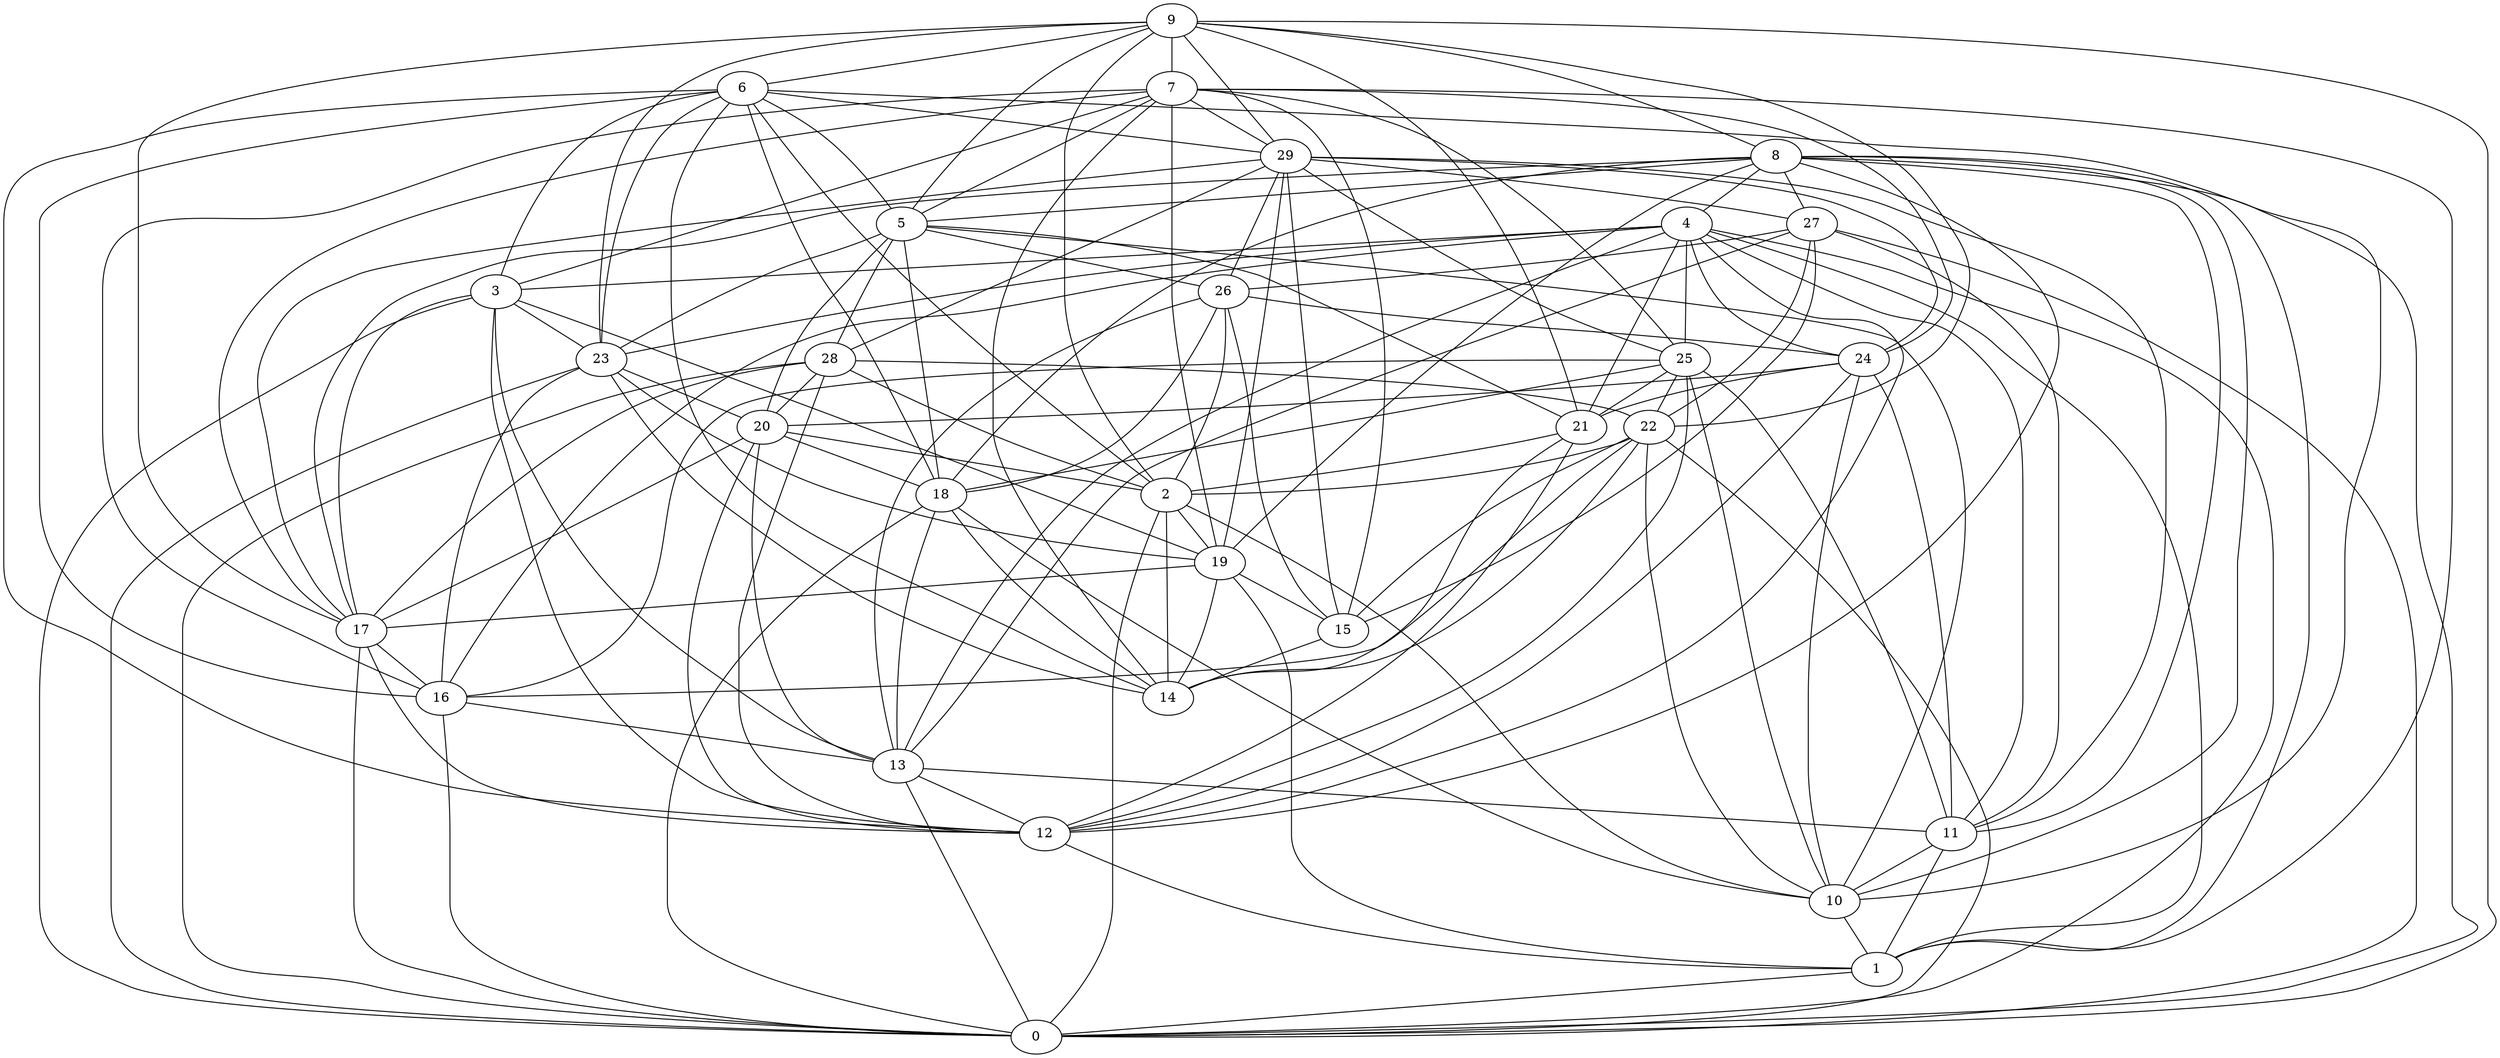 digraph GG_graph {

subgraph G_graph {
edge [color = black]
"22" -> "16" [dir = none]
"22" -> "15" [dir = none]
"22" -> "0" [dir = none]
"22" -> "14" [dir = none]
"1" -> "0" [dir = none]
"9" -> "6" [dir = none]
"9" -> "0" [dir = none]
"9" -> "21" [dir = none]
"29" -> "15" [dir = none]
"29" -> "25" [dir = none]
"29" -> "11" [dir = none]
"29" -> "17" [dir = none]
"29" -> "28" [dir = none]
"29" -> "27" [dir = none]
"20" -> "18" [dir = none]
"20" -> "17" [dir = none]
"26" -> "15" [dir = none]
"28" -> "17" [dir = none]
"17" -> "16" [dir = none]
"7" -> "14" [dir = none]
"7" -> "5" [dir = none]
"7" -> "16" [dir = none]
"7" -> "25" [dir = none]
"7" -> "17" [dir = none]
"5" -> "10" [dir = none]
"5" -> "28" [dir = none]
"5" -> "21" [dir = none]
"5" -> "26" [dir = none]
"8" -> "18" [dir = none]
"8" -> "19" [dir = none]
"8" -> "11" [dir = none]
"8" -> "4" [dir = none]
"8" -> "27" [dir = none]
"8" -> "17" [dir = none]
"8" -> "10" [dir = none]
"12" -> "1" [dir = none]
"24" -> "11" [dir = none]
"25" -> "16" [dir = none]
"25" -> "22" [dir = none]
"25" -> "21" [dir = none]
"25" -> "18" [dir = none]
"2" -> "0" [dir = none]
"21" -> "14" [dir = none]
"21" -> "2" [dir = none]
"23" -> "16" [dir = none]
"23" -> "19" [dir = none]
"4" -> "13" [dir = none]
"4" -> "12" [dir = none]
"4" -> "24" [dir = none]
"4" -> "0" [dir = none]
"4" -> "16" [dir = none]
"4" -> "23" [dir = none]
"19" -> "1" [dir = none]
"3" -> "23" [dir = none]
"3" -> "17" [dir = none]
"3" -> "19" [dir = none]
"3" -> "13" [dir = none]
"6" -> "10" [dir = none]
"22" -> "2" [dir = none]
"2" -> "19" [dir = none]
"7" -> "15" [dir = none]
"29" -> "26" [dir = none]
"2" -> "14" [dir = none]
"18" -> "0" [dir = none]
"18" -> "14" [dir = none]
"6" -> "29" [dir = none]
"22" -> "10" [dir = none]
"8" -> "5" [dir = none]
"17" -> "12" [dir = none]
"27" -> "13" [dir = none]
"7" -> "1" [dir = none]
"19" -> "15" [dir = none]
"9" -> "5" [dir = none]
"28" -> "12" [dir = none]
"4" -> "21" [dir = none]
"26" -> "2" [dir = none]
"8" -> "12" [dir = none]
"26" -> "13" [dir = none]
"26" -> "24" [dir = none]
"4" -> "25" [dir = none]
"13" -> "11" [dir = none]
"5" -> "23" [dir = none]
"9" -> "7" [dir = none]
"6" -> "14" [dir = none]
"18" -> "10" [dir = none]
"25" -> "12" [dir = none]
"19" -> "14" [dir = none]
"6" -> "3" [dir = none]
"11" -> "1" [dir = none]
"2" -> "10" [dir = none]
"17" -> "0" [dir = none]
"20" -> "2" [dir = none]
"7" -> "3" [dir = none]
"7" -> "19" [dir = none]
"8" -> "0" [dir = none]
"9" -> "17" [dir = none]
"9" -> "29" [dir = none]
"23" -> "0" [dir = none]
"5" -> "20" [dir = none]
"4" -> "3" [dir = none]
"23" -> "14" [dir = none]
"15" -> "14" [dir = none]
"29" -> "24" [dir = none]
"24" -> "12" [dir = none]
"24" -> "21" [dir = none]
"28" -> "22" [dir = none]
"24" -> "10" [dir = none]
"6" -> "16" [dir = none]
"6" -> "2" [dir = none]
"23" -> "20" [dir = none]
"6" -> "12" [dir = none]
"4" -> "1" [dir = none]
"7" -> "24" [dir = none]
"20" -> "13" [dir = none]
"18" -> "13" [dir = none]
"16" -> "0" [dir = none]
"25" -> "11" [dir = none]
"13" -> "12" [dir = none]
"3" -> "0" [dir = none]
"16" -> "13" [dir = none]
"27" -> "0" [dir = none]
"27" -> "22" [dir = none]
"11" -> "10" [dir = none]
"27" -> "11" [dir = none]
"4" -> "11" [dir = none]
"5" -> "18" [dir = none]
"27" -> "15" [dir = none]
"28" -> "0" [dir = none]
"27" -> "26" [dir = none]
"25" -> "10" [dir = none]
"28" -> "2" [dir = none]
"8" -> "1" [dir = none]
"9" -> "22" [dir = none]
"29" -> "19" [dir = none]
"28" -> "20" [dir = none]
"9" -> "8" [dir = none]
"20" -> "12" [dir = none]
"9" -> "2" [dir = none]
"7" -> "29" [dir = none]
"13" -> "0" [dir = none]
"6" -> "23" [dir = none]
"3" -> "12" [dir = none]
"21" -> "12" [dir = none]
"26" -> "18" [dir = none]
"6" -> "18" [dir = none]
"24" -> "20" [dir = none]
"9" -> "23" [dir = none]
"6" -> "5" [dir = none]
"19" -> "17" [dir = none]
"10" -> "1" [dir = none]
}

}
